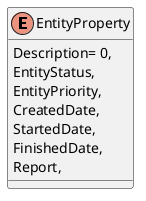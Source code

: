 @startuml
enum EntityProperty {
    Description= 0,
    EntityStatus,
    EntityPriority,
    CreatedDate,
    StartedDate,
    FinishedDate,
    Report,
}
@enduml
